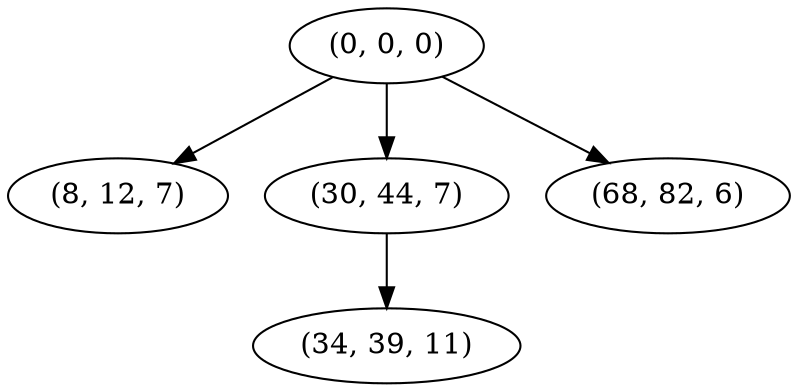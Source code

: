 digraph tree {
    "(0, 0, 0)";
    "(8, 12, 7)";
    "(30, 44, 7)";
    "(34, 39, 11)";
    "(68, 82, 6)";
    "(0, 0, 0)" -> "(8, 12, 7)";
    "(0, 0, 0)" -> "(30, 44, 7)";
    "(0, 0, 0)" -> "(68, 82, 6)";
    "(30, 44, 7)" -> "(34, 39, 11)";
}
